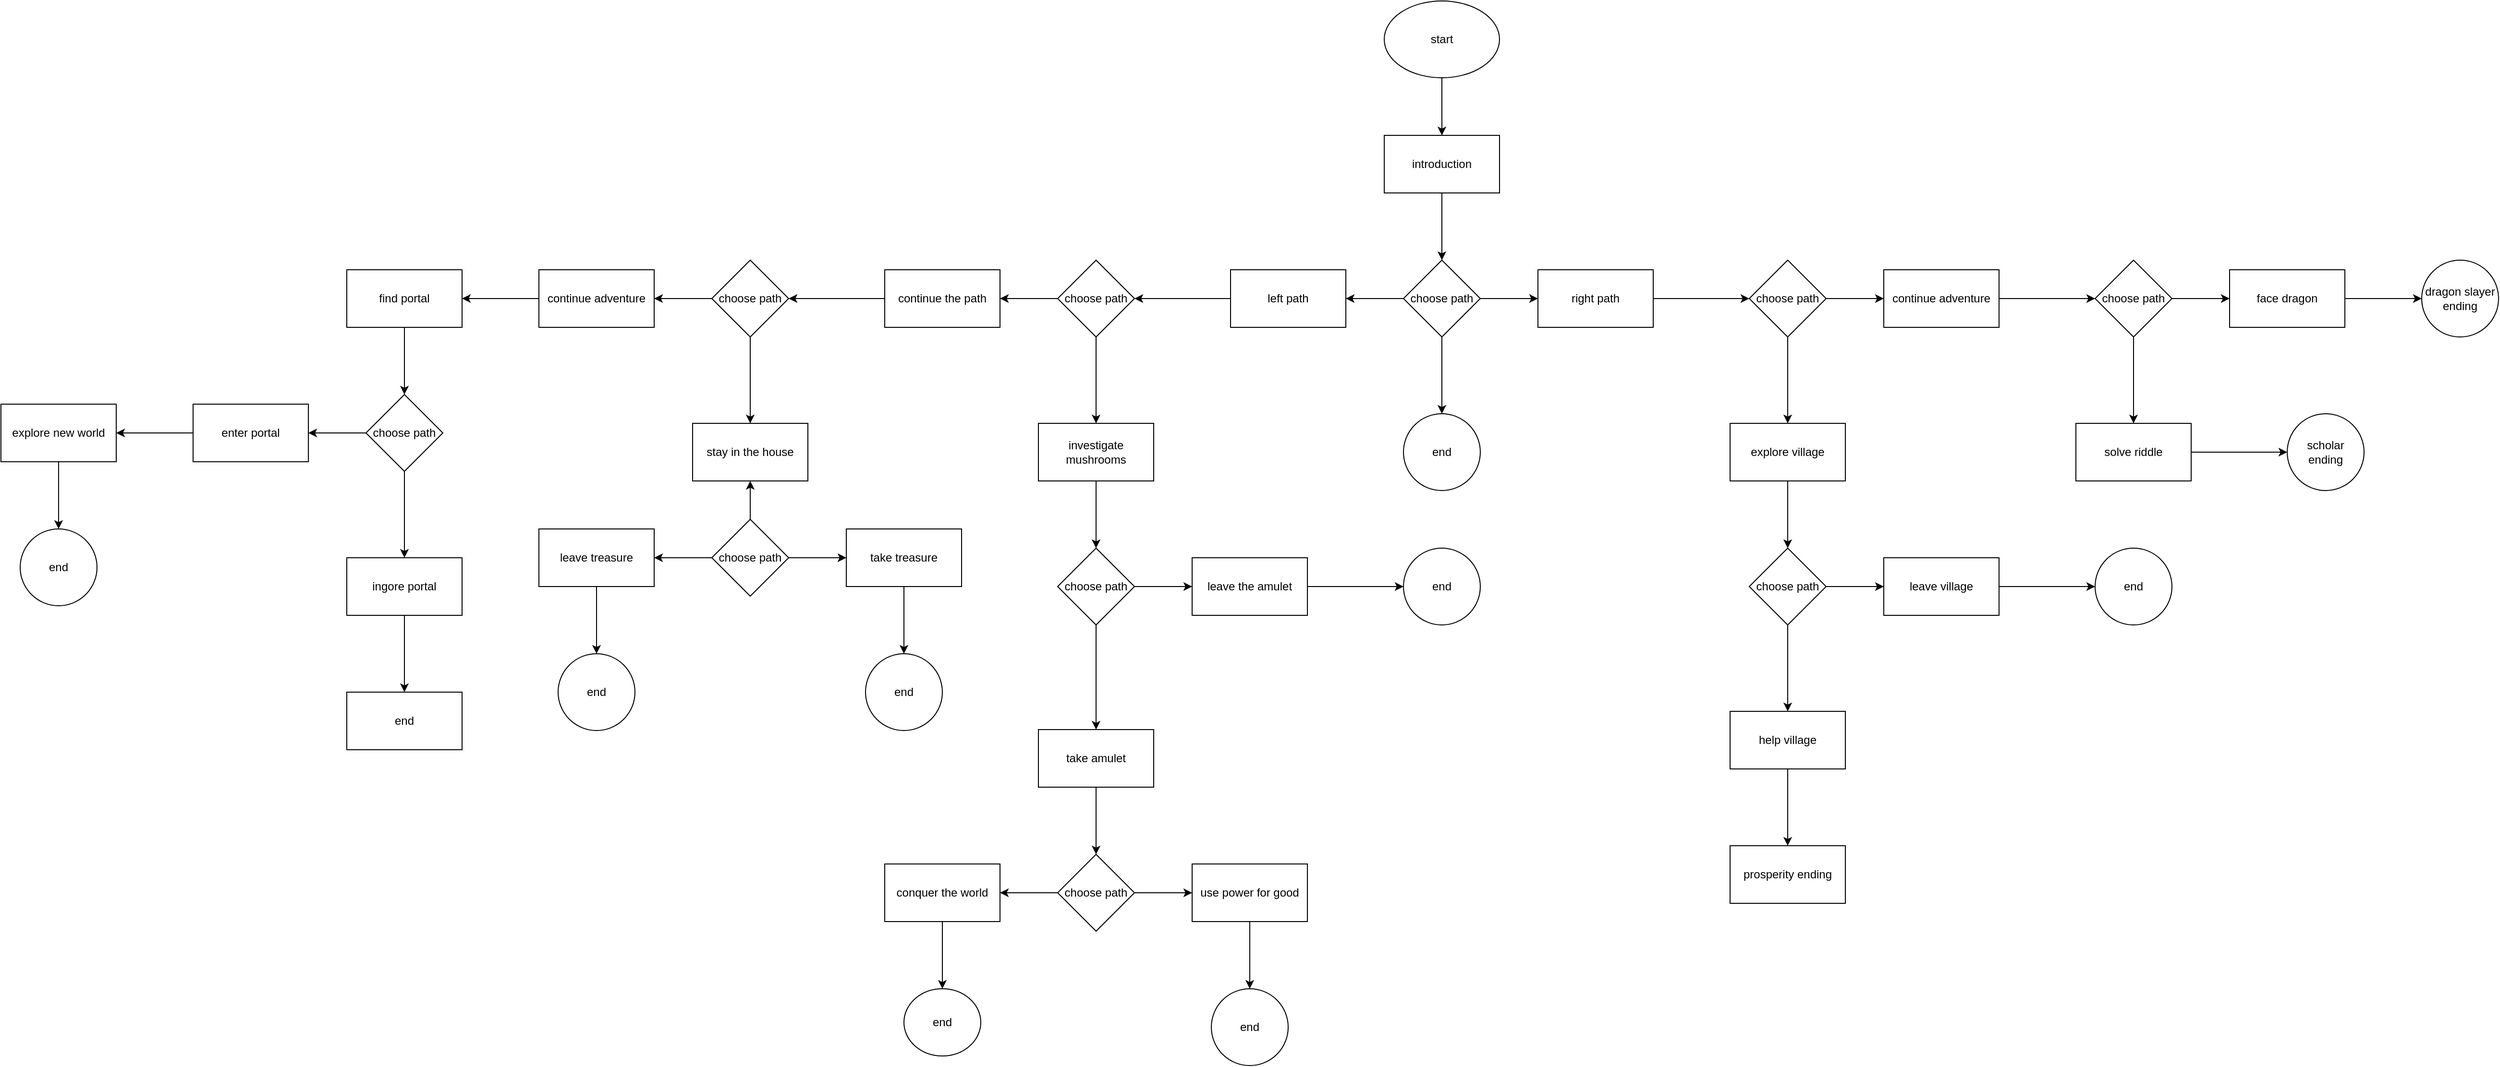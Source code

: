 <mxfile version="22.0.8" type="github">
  <diagram name="Page-1" id="MBOJpzCYqMiRMSdo6TcA">
    <mxGraphModel dx="5817" dy="1910" grid="1" gridSize="10" guides="1" tooltips="1" connect="1" arrows="1" fold="1" page="1" pageScale="1" pageWidth="827" pageHeight="1169" math="0" shadow="0">
      <root>
        <mxCell id="0" />
        <mxCell id="1" parent="0" />
        <mxCell id="AozfTb2PkH7G0DLLOCfo-2" style="edgeStyle=orthogonalEdgeStyle;rounded=0;orthogonalLoop=1;jettySize=auto;html=1;" edge="1" parent="1" source="AozfTb2PkH7G0DLLOCfo-1">
          <mxGeometry relative="1" as="geometry">
            <mxPoint x="340" y="200" as="targetPoint" />
          </mxGeometry>
        </mxCell>
        <mxCell id="AozfTb2PkH7G0DLLOCfo-1" value="start" style="ellipse;whiteSpace=wrap;html=1;" vertex="1" parent="1">
          <mxGeometry x="280" y="60" width="120" height="80" as="geometry" />
        </mxCell>
        <mxCell id="AozfTb2PkH7G0DLLOCfo-5" value="" style="edgeStyle=orthogonalEdgeStyle;rounded=0;orthogonalLoop=1;jettySize=auto;html=1;" edge="1" parent="1" source="AozfTb2PkH7G0DLLOCfo-3" target="AozfTb2PkH7G0DLLOCfo-4">
          <mxGeometry relative="1" as="geometry" />
        </mxCell>
        <mxCell id="AozfTb2PkH7G0DLLOCfo-3" value="introduction" style="rounded=0;whiteSpace=wrap;html=1;" vertex="1" parent="1">
          <mxGeometry x="280" y="200" width="120" height="60" as="geometry" />
        </mxCell>
        <mxCell id="AozfTb2PkH7G0DLLOCfo-7" value="" style="edgeStyle=orthogonalEdgeStyle;rounded=0;orthogonalLoop=1;jettySize=auto;html=1;" edge="1" parent="1" source="AozfTb2PkH7G0DLLOCfo-4">
          <mxGeometry relative="1" as="geometry">
            <mxPoint x="240" y="370" as="targetPoint" />
          </mxGeometry>
        </mxCell>
        <mxCell id="AozfTb2PkH7G0DLLOCfo-9" value="" style="edgeStyle=orthogonalEdgeStyle;rounded=0;orthogonalLoop=1;jettySize=auto;html=1;" edge="1" parent="1" source="AozfTb2PkH7G0DLLOCfo-4" target="AozfTb2PkH7G0DLLOCfo-8">
          <mxGeometry relative="1" as="geometry" />
        </mxCell>
        <mxCell id="AozfTb2PkH7G0DLLOCfo-99" value="" style="edgeStyle=orthogonalEdgeStyle;rounded=0;orthogonalLoop=1;jettySize=auto;html=1;" edge="1" parent="1" source="AozfTb2PkH7G0DLLOCfo-4" target="AozfTb2PkH7G0DLLOCfo-98">
          <mxGeometry relative="1" as="geometry" />
        </mxCell>
        <mxCell id="AozfTb2PkH7G0DLLOCfo-4" value="choose path" style="rhombus;whiteSpace=wrap;html=1;rounded=0;" vertex="1" parent="1">
          <mxGeometry x="300" y="330" width="80" height="80" as="geometry" />
        </mxCell>
        <mxCell id="AozfTb2PkH7G0DLLOCfo-70" value="" style="edgeStyle=orthogonalEdgeStyle;rounded=0;orthogonalLoop=1;jettySize=auto;html=1;" edge="1" parent="1" source="AozfTb2PkH7G0DLLOCfo-8" target="AozfTb2PkH7G0DLLOCfo-69">
          <mxGeometry relative="1" as="geometry" />
        </mxCell>
        <mxCell id="AozfTb2PkH7G0DLLOCfo-8" value="right path" style="whiteSpace=wrap;html=1;rounded=0;" vertex="1" parent="1">
          <mxGeometry x="440" y="340" width="120" height="60" as="geometry" />
        </mxCell>
        <mxCell id="AozfTb2PkH7G0DLLOCfo-15" value="" style="edgeStyle=orthogonalEdgeStyle;rounded=0;orthogonalLoop=1;jettySize=auto;html=1;" edge="1" parent="1" source="AozfTb2PkH7G0DLLOCfo-10" target="AozfTb2PkH7G0DLLOCfo-14">
          <mxGeometry relative="1" as="geometry" />
        </mxCell>
        <mxCell id="AozfTb2PkH7G0DLLOCfo-10" value="left path" style="rounded=0;whiteSpace=wrap;html=1;" vertex="1" parent="1">
          <mxGeometry x="120" y="340" width="120" height="60" as="geometry" />
        </mxCell>
        <mxCell id="AozfTb2PkH7G0DLLOCfo-17" value="" style="edgeStyle=orthogonalEdgeStyle;rounded=0;orthogonalLoop=1;jettySize=auto;html=1;" edge="1" parent="1" source="AozfTb2PkH7G0DLLOCfo-14" target="AozfTb2PkH7G0DLLOCfo-16">
          <mxGeometry relative="1" as="geometry" />
        </mxCell>
        <mxCell id="AozfTb2PkH7G0DLLOCfo-19" value="" style="edgeStyle=orthogonalEdgeStyle;rounded=0;orthogonalLoop=1;jettySize=auto;html=1;" edge="1" parent="1" source="AozfTb2PkH7G0DLLOCfo-14" target="AozfTb2PkH7G0DLLOCfo-18">
          <mxGeometry relative="1" as="geometry" />
        </mxCell>
        <mxCell id="AozfTb2PkH7G0DLLOCfo-14" value="choose path" style="rhombus;whiteSpace=wrap;html=1;rounded=0;" vertex="1" parent="1">
          <mxGeometry x="-60" y="330" width="80" height="80" as="geometry" />
        </mxCell>
        <mxCell id="AozfTb2PkH7G0DLLOCfo-33" value="" style="edgeStyle=orthogonalEdgeStyle;rounded=0;orthogonalLoop=1;jettySize=auto;html=1;" edge="1" parent="1" source="AozfTb2PkH7G0DLLOCfo-16" target="AozfTb2PkH7G0DLLOCfo-32">
          <mxGeometry relative="1" as="geometry" />
        </mxCell>
        <mxCell id="AozfTb2PkH7G0DLLOCfo-16" value="investigate mushrooms" style="whiteSpace=wrap;html=1;rounded=0;" vertex="1" parent="1">
          <mxGeometry x="-80" y="500" width="120" height="60" as="geometry" />
        </mxCell>
        <mxCell id="AozfTb2PkH7G0DLLOCfo-40" value="" style="edgeStyle=orthogonalEdgeStyle;rounded=0;orthogonalLoop=1;jettySize=auto;html=1;" edge="1" parent="1" source="AozfTb2PkH7G0DLLOCfo-18" target="AozfTb2PkH7G0DLLOCfo-39">
          <mxGeometry relative="1" as="geometry" />
        </mxCell>
        <mxCell id="AozfTb2PkH7G0DLLOCfo-18" value="continue the path" style="whiteSpace=wrap;html=1;rounded=0;" vertex="1" parent="1">
          <mxGeometry x="-240" y="340" width="120" height="60" as="geometry" />
        </mxCell>
        <mxCell id="AozfTb2PkH7G0DLLOCfo-23" value="" style="edgeStyle=orthogonalEdgeStyle;rounded=0;orthogonalLoop=1;jettySize=auto;html=1;" edge="1" parent="1" source="AozfTb2PkH7G0DLLOCfo-20" target="AozfTb2PkH7G0DLLOCfo-22">
          <mxGeometry relative="1" as="geometry" />
        </mxCell>
        <mxCell id="AozfTb2PkH7G0DLLOCfo-20" value="take amulet&lt;br&gt;" style="whiteSpace=wrap;html=1;rounded=0;" vertex="1" parent="1">
          <mxGeometry x="-80" y="819" width="120" height="60" as="geometry" />
        </mxCell>
        <mxCell id="AozfTb2PkH7G0DLLOCfo-25" value="" style="edgeStyle=orthogonalEdgeStyle;rounded=0;orthogonalLoop=1;jettySize=auto;html=1;" edge="1" parent="1" source="AozfTb2PkH7G0DLLOCfo-22" target="AozfTb2PkH7G0DLLOCfo-24">
          <mxGeometry relative="1" as="geometry" />
        </mxCell>
        <mxCell id="AozfTb2PkH7G0DLLOCfo-27" value="" style="edgeStyle=orthogonalEdgeStyle;rounded=0;orthogonalLoop=1;jettySize=auto;html=1;" edge="1" parent="1" source="AozfTb2PkH7G0DLLOCfo-22" target="AozfTb2PkH7G0DLLOCfo-26">
          <mxGeometry relative="1" as="geometry" />
        </mxCell>
        <mxCell id="AozfTb2PkH7G0DLLOCfo-22" value="choose path" style="rhombus;whiteSpace=wrap;html=1;rounded=0;" vertex="1" parent="1">
          <mxGeometry x="-60" y="949" width="80" height="80" as="geometry" />
        </mxCell>
        <mxCell id="AozfTb2PkH7G0DLLOCfo-31" value="" style="edgeStyle=orthogonalEdgeStyle;rounded=0;orthogonalLoop=1;jettySize=auto;html=1;" edge="1" parent="1" source="AozfTb2PkH7G0DLLOCfo-24" target="AozfTb2PkH7G0DLLOCfo-30">
          <mxGeometry relative="1" as="geometry" />
        </mxCell>
        <mxCell id="AozfTb2PkH7G0DLLOCfo-24" value="use power for good" style="whiteSpace=wrap;html=1;rounded=0;" vertex="1" parent="1">
          <mxGeometry x="80" y="959" width="120" height="60" as="geometry" />
        </mxCell>
        <mxCell id="AozfTb2PkH7G0DLLOCfo-29" value="" style="edgeStyle=orthogonalEdgeStyle;rounded=0;orthogonalLoop=1;jettySize=auto;html=1;" edge="1" parent="1" source="AozfTb2PkH7G0DLLOCfo-26" target="AozfTb2PkH7G0DLLOCfo-28">
          <mxGeometry relative="1" as="geometry" />
        </mxCell>
        <mxCell id="AozfTb2PkH7G0DLLOCfo-26" value="conquer the world" style="whiteSpace=wrap;html=1;rounded=0;" vertex="1" parent="1">
          <mxGeometry x="-240" y="959" width="120" height="60" as="geometry" />
        </mxCell>
        <mxCell id="AozfTb2PkH7G0DLLOCfo-28" value="end" style="ellipse;whiteSpace=wrap;html=1;rounded=0;" vertex="1" parent="1">
          <mxGeometry x="-220" y="1089" width="80" height="70" as="geometry" />
        </mxCell>
        <mxCell id="AozfTb2PkH7G0DLLOCfo-30" value="end" style="ellipse;whiteSpace=wrap;html=1;rounded=0;" vertex="1" parent="1">
          <mxGeometry x="100" y="1089" width="80" height="80" as="geometry" />
        </mxCell>
        <mxCell id="AozfTb2PkH7G0DLLOCfo-34" style="edgeStyle=orthogonalEdgeStyle;rounded=0;orthogonalLoop=1;jettySize=auto;html=1;entryX=0.5;entryY=0;entryDx=0;entryDy=0;" edge="1" parent="1" source="AozfTb2PkH7G0DLLOCfo-32" target="AozfTb2PkH7G0DLLOCfo-20">
          <mxGeometry relative="1" as="geometry" />
        </mxCell>
        <mxCell id="AozfTb2PkH7G0DLLOCfo-36" value="" style="edgeStyle=orthogonalEdgeStyle;rounded=0;orthogonalLoop=1;jettySize=auto;html=1;" edge="1" parent="1" source="AozfTb2PkH7G0DLLOCfo-32" target="AozfTb2PkH7G0DLLOCfo-35">
          <mxGeometry relative="1" as="geometry" />
        </mxCell>
        <mxCell id="AozfTb2PkH7G0DLLOCfo-32" value="choose path" style="rhombus;whiteSpace=wrap;html=1;rounded=0;" vertex="1" parent="1">
          <mxGeometry x="-60" y="630" width="80" height="80" as="geometry" />
        </mxCell>
        <mxCell id="AozfTb2PkH7G0DLLOCfo-38" value="" style="edgeStyle=orthogonalEdgeStyle;rounded=0;orthogonalLoop=1;jettySize=auto;html=1;" edge="1" parent="1" source="AozfTb2PkH7G0DLLOCfo-35" target="AozfTb2PkH7G0DLLOCfo-37">
          <mxGeometry relative="1" as="geometry" />
        </mxCell>
        <mxCell id="AozfTb2PkH7G0DLLOCfo-35" value="leave the amulet" style="whiteSpace=wrap;html=1;rounded=0;" vertex="1" parent="1">
          <mxGeometry x="80" y="640" width="120" height="60" as="geometry" />
        </mxCell>
        <mxCell id="AozfTb2PkH7G0DLLOCfo-37" value="end" style="ellipse;whiteSpace=wrap;html=1;rounded=0;" vertex="1" parent="1">
          <mxGeometry x="300" y="630" width="80" height="80" as="geometry" />
        </mxCell>
        <mxCell id="AozfTb2PkH7G0DLLOCfo-42" value="" style="edgeStyle=orthogonalEdgeStyle;rounded=0;orthogonalLoop=1;jettySize=auto;html=1;" edge="1" parent="1" source="AozfTb2PkH7G0DLLOCfo-39" target="AozfTb2PkH7G0DLLOCfo-41">
          <mxGeometry relative="1" as="geometry" />
        </mxCell>
        <mxCell id="AozfTb2PkH7G0DLLOCfo-44" value="" style="edgeStyle=orthogonalEdgeStyle;rounded=0;orthogonalLoop=1;jettySize=auto;html=1;" edge="1" parent="1" source="AozfTb2PkH7G0DLLOCfo-39" target="AozfTb2PkH7G0DLLOCfo-43">
          <mxGeometry relative="1" as="geometry" />
        </mxCell>
        <mxCell id="AozfTb2PkH7G0DLLOCfo-39" value="choose path" style="rhombus;whiteSpace=wrap;html=1;rounded=0;" vertex="1" parent="1">
          <mxGeometry x="-420" y="330" width="80" height="80" as="geometry" />
        </mxCell>
        <mxCell id="AozfTb2PkH7G0DLLOCfo-56" value="" style="edgeStyle=orthogonalEdgeStyle;rounded=0;orthogonalLoop=1;jettySize=auto;html=1;" edge="1" parent="1" source="AozfTb2PkH7G0DLLOCfo-41" target="AozfTb2PkH7G0DLLOCfo-55">
          <mxGeometry relative="1" as="geometry" />
        </mxCell>
        <mxCell id="AozfTb2PkH7G0DLLOCfo-41" value="continue adventure" style="whiteSpace=wrap;html=1;rounded=0;" vertex="1" parent="1">
          <mxGeometry x="-600" y="340" width="120" height="60" as="geometry" />
        </mxCell>
        <mxCell id="AozfTb2PkH7G0DLLOCfo-43" value="stay in the house" style="whiteSpace=wrap;html=1;rounded=0;" vertex="1" parent="1">
          <mxGeometry x="-440" y="500" width="120" height="60" as="geometry" />
        </mxCell>
        <mxCell id="AozfTb2PkH7G0DLLOCfo-46" style="edgeStyle=orthogonalEdgeStyle;rounded=0;orthogonalLoop=1;jettySize=auto;html=1;entryX=0.5;entryY=1;entryDx=0;entryDy=0;" edge="1" parent="1" source="AozfTb2PkH7G0DLLOCfo-45" target="AozfTb2PkH7G0DLLOCfo-43">
          <mxGeometry relative="1" as="geometry" />
        </mxCell>
        <mxCell id="AozfTb2PkH7G0DLLOCfo-48" value="" style="edgeStyle=orthogonalEdgeStyle;rounded=0;orthogonalLoop=1;jettySize=auto;html=1;" edge="1" parent="1" source="AozfTb2PkH7G0DLLOCfo-45" target="AozfTb2PkH7G0DLLOCfo-47">
          <mxGeometry relative="1" as="geometry" />
        </mxCell>
        <mxCell id="AozfTb2PkH7G0DLLOCfo-50" value="" style="edgeStyle=orthogonalEdgeStyle;rounded=0;orthogonalLoop=1;jettySize=auto;html=1;" edge="1" parent="1" source="AozfTb2PkH7G0DLLOCfo-45" target="AozfTb2PkH7G0DLLOCfo-49">
          <mxGeometry relative="1" as="geometry" />
        </mxCell>
        <mxCell id="AozfTb2PkH7G0DLLOCfo-45" value="choose path" style="rhombus;whiteSpace=wrap;html=1;" vertex="1" parent="1">
          <mxGeometry x="-420" y="600" width="80" height="80" as="geometry" />
        </mxCell>
        <mxCell id="AozfTb2PkH7G0DLLOCfo-54" value="" style="edgeStyle=orthogonalEdgeStyle;rounded=0;orthogonalLoop=1;jettySize=auto;html=1;" edge="1" parent="1" source="AozfTb2PkH7G0DLLOCfo-47" target="AozfTb2PkH7G0DLLOCfo-53">
          <mxGeometry relative="1" as="geometry" />
        </mxCell>
        <mxCell id="AozfTb2PkH7G0DLLOCfo-47" value="leave treasure" style="whiteSpace=wrap;html=1;" vertex="1" parent="1">
          <mxGeometry x="-600" y="610" width="120" height="60" as="geometry" />
        </mxCell>
        <mxCell id="AozfTb2PkH7G0DLLOCfo-52" value="" style="edgeStyle=orthogonalEdgeStyle;rounded=0;orthogonalLoop=1;jettySize=auto;html=1;" edge="1" parent="1" source="AozfTb2PkH7G0DLLOCfo-49" target="AozfTb2PkH7G0DLLOCfo-51">
          <mxGeometry relative="1" as="geometry" />
        </mxCell>
        <mxCell id="AozfTb2PkH7G0DLLOCfo-49" value="take treasure" style="whiteSpace=wrap;html=1;" vertex="1" parent="1">
          <mxGeometry x="-280" y="610" width="120" height="60" as="geometry" />
        </mxCell>
        <mxCell id="AozfTb2PkH7G0DLLOCfo-51" value="end" style="ellipse;whiteSpace=wrap;html=1;" vertex="1" parent="1">
          <mxGeometry x="-260" y="740" width="80" height="80" as="geometry" />
        </mxCell>
        <mxCell id="AozfTb2PkH7G0DLLOCfo-53" value="end" style="ellipse;whiteSpace=wrap;html=1;" vertex="1" parent="1">
          <mxGeometry x="-580" y="740" width="80" height="80" as="geometry" />
        </mxCell>
        <mxCell id="AozfTb2PkH7G0DLLOCfo-58" value="" style="edgeStyle=orthogonalEdgeStyle;rounded=0;orthogonalLoop=1;jettySize=auto;html=1;" edge="1" parent="1" source="AozfTb2PkH7G0DLLOCfo-55" target="AozfTb2PkH7G0DLLOCfo-57">
          <mxGeometry relative="1" as="geometry" />
        </mxCell>
        <mxCell id="AozfTb2PkH7G0DLLOCfo-55" value="find portal" style="whiteSpace=wrap;html=1;rounded=0;" vertex="1" parent="1">
          <mxGeometry x="-800" y="340" width="120" height="60" as="geometry" />
        </mxCell>
        <mxCell id="AozfTb2PkH7G0DLLOCfo-60" value="" style="edgeStyle=orthogonalEdgeStyle;rounded=0;orthogonalLoop=1;jettySize=auto;html=1;" edge="1" parent="1" source="AozfTb2PkH7G0DLLOCfo-57" target="AozfTb2PkH7G0DLLOCfo-59">
          <mxGeometry relative="1" as="geometry" />
        </mxCell>
        <mxCell id="AozfTb2PkH7G0DLLOCfo-62" value="" style="edgeStyle=orthogonalEdgeStyle;rounded=0;orthogonalLoop=1;jettySize=auto;html=1;" edge="1" parent="1" source="AozfTb2PkH7G0DLLOCfo-57" target="AozfTb2PkH7G0DLLOCfo-61">
          <mxGeometry relative="1" as="geometry" />
        </mxCell>
        <mxCell id="AozfTb2PkH7G0DLLOCfo-57" value="choose path" style="rhombus;whiteSpace=wrap;html=1;rounded=0;" vertex="1" parent="1">
          <mxGeometry x="-780" y="470" width="80" height="80" as="geometry" />
        </mxCell>
        <mxCell id="AozfTb2PkH7G0DLLOCfo-66" value="" style="edgeStyle=orthogonalEdgeStyle;rounded=0;orthogonalLoop=1;jettySize=auto;html=1;" edge="1" parent="1" source="AozfTb2PkH7G0DLLOCfo-59" target="AozfTb2PkH7G0DLLOCfo-65">
          <mxGeometry relative="1" as="geometry" />
        </mxCell>
        <mxCell id="AozfTb2PkH7G0DLLOCfo-59" value="enter portal" style="whiteSpace=wrap;html=1;rounded=0;" vertex="1" parent="1">
          <mxGeometry x="-960" y="480" width="120" height="60" as="geometry" />
        </mxCell>
        <mxCell id="AozfTb2PkH7G0DLLOCfo-64" value="" style="edgeStyle=orthogonalEdgeStyle;rounded=0;orthogonalLoop=1;jettySize=auto;html=1;" edge="1" parent="1" source="AozfTb2PkH7G0DLLOCfo-61" target="AozfTb2PkH7G0DLLOCfo-63">
          <mxGeometry relative="1" as="geometry" />
        </mxCell>
        <mxCell id="AozfTb2PkH7G0DLLOCfo-61" value="ingore portal" style="whiteSpace=wrap;html=1;rounded=0;" vertex="1" parent="1">
          <mxGeometry x="-800" y="640" width="120" height="60" as="geometry" />
        </mxCell>
        <mxCell id="AozfTb2PkH7G0DLLOCfo-63" value="end" style="whiteSpace=wrap;html=1;rounded=0;" vertex="1" parent="1">
          <mxGeometry x="-800" y="780" width="120" height="60" as="geometry" />
        </mxCell>
        <mxCell id="AozfTb2PkH7G0DLLOCfo-68" value="" style="edgeStyle=orthogonalEdgeStyle;rounded=0;orthogonalLoop=1;jettySize=auto;html=1;" edge="1" parent="1" source="AozfTb2PkH7G0DLLOCfo-65" target="AozfTb2PkH7G0DLLOCfo-67">
          <mxGeometry relative="1" as="geometry" />
        </mxCell>
        <mxCell id="AozfTb2PkH7G0DLLOCfo-65" value="explore new world" style="whiteSpace=wrap;html=1;rounded=0;" vertex="1" parent="1">
          <mxGeometry x="-1160" y="480" width="120" height="60" as="geometry" />
        </mxCell>
        <mxCell id="AozfTb2PkH7G0DLLOCfo-67" value="end" style="ellipse;whiteSpace=wrap;html=1;rounded=0;" vertex="1" parent="1">
          <mxGeometry x="-1140" y="610" width="80" height="80" as="geometry" />
        </mxCell>
        <mxCell id="AozfTb2PkH7G0DLLOCfo-72" value="" style="edgeStyle=orthogonalEdgeStyle;rounded=0;orthogonalLoop=1;jettySize=auto;html=1;" edge="1" parent="1" source="AozfTb2PkH7G0DLLOCfo-69" target="AozfTb2PkH7G0DLLOCfo-71">
          <mxGeometry relative="1" as="geometry" />
        </mxCell>
        <mxCell id="AozfTb2PkH7G0DLLOCfo-74" value="" style="edgeStyle=orthogonalEdgeStyle;rounded=0;orthogonalLoop=1;jettySize=auto;html=1;" edge="1" parent="1" source="AozfTb2PkH7G0DLLOCfo-69" target="AozfTb2PkH7G0DLLOCfo-73">
          <mxGeometry relative="1" as="geometry" />
        </mxCell>
        <mxCell id="AozfTb2PkH7G0DLLOCfo-69" value="choose path" style="rhombus;whiteSpace=wrap;html=1;rounded=0;" vertex="1" parent="1">
          <mxGeometry x="660" y="330" width="80" height="80" as="geometry" />
        </mxCell>
        <mxCell id="AozfTb2PkH7G0DLLOCfo-76" value="" style="edgeStyle=orthogonalEdgeStyle;rounded=0;orthogonalLoop=1;jettySize=auto;html=1;" edge="1" parent="1" source="AozfTb2PkH7G0DLLOCfo-71" target="AozfTb2PkH7G0DLLOCfo-75">
          <mxGeometry relative="1" as="geometry" />
        </mxCell>
        <mxCell id="AozfTb2PkH7G0DLLOCfo-71" value="explore village" style="whiteSpace=wrap;html=1;rounded=0;" vertex="1" parent="1">
          <mxGeometry x="640" y="500" width="120" height="60" as="geometry" />
        </mxCell>
        <mxCell id="AozfTb2PkH7G0DLLOCfo-86" value="" style="edgeStyle=orthogonalEdgeStyle;rounded=0;orthogonalLoop=1;jettySize=auto;html=1;" edge="1" parent="1" source="AozfTb2PkH7G0DLLOCfo-73" target="AozfTb2PkH7G0DLLOCfo-85">
          <mxGeometry relative="1" as="geometry" />
        </mxCell>
        <mxCell id="AozfTb2PkH7G0DLLOCfo-73" value="continue adventure" style="whiteSpace=wrap;html=1;rounded=0;" vertex="1" parent="1">
          <mxGeometry x="800" y="340" width="120" height="60" as="geometry" />
        </mxCell>
        <mxCell id="AozfTb2PkH7G0DLLOCfo-78" value="" style="edgeStyle=orthogonalEdgeStyle;rounded=0;orthogonalLoop=1;jettySize=auto;html=1;" edge="1" parent="1" source="AozfTb2PkH7G0DLLOCfo-75" target="AozfTb2PkH7G0DLLOCfo-77">
          <mxGeometry relative="1" as="geometry" />
        </mxCell>
        <mxCell id="AozfTb2PkH7G0DLLOCfo-80" value="" style="edgeStyle=orthogonalEdgeStyle;rounded=0;orthogonalLoop=1;jettySize=auto;html=1;" edge="1" parent="1" source="AozfTb2PkH7G0DLLOCfo-75" target="AozfTb2PkH7G0DLLOCfo-79">
          <mxGeometry relative="1" as="geometry" />
        </mxCell>
        <mxCell id="AozfTb2PkH7G0DLLOCfo-75" value="choose path" style="rhombus;whiteSpace=wrap;html=1;rounded=0;" vertex="1" parent="1">
          <mxGeometry x="660" y="630" width="80" height="80" as="geometry" />
        </mxCell>
        <mxCell id="AozfTb2PkH7G0DLLOCfo-84" value="" style="edgeStyle=orthogonalEdgeStyle;rounded=0;orthogonalLoop=1;jettySize=auto;html=1;" edge="1" parent="1" source="AozfTb2PkH7G0DLLOCfo-77" target="AozfTb2PkH7G0DLLOCfo-83">
          <mxGeometry relative="1" as="geometry" />
        </mxCell>
        <mxCell id="AozfTb2PkH7G0DLLOCfo-77" value="help village" style="whiteSpace=wrap;html=1;rounded=0;" vertex="1" parent="1">
          <mxGeometry x="640" y="800" width="120" height="60" as="geometry" />
        </mxCell>
        <mxCell id="AozfTb2PkH7G0DLLOCfo-82" value="" style="edgeStyle=orthogonalEdgeStyle;rounded=0;orthogonalLoop=1;jettySize=auto;html=1;" edge="1" parent="1" source="AozfTb2PkH7G0DLLOCfo-79" target="AozfTb2PkH7G0DLLOCfo-81">
          <mxGeometry relative="1" as="geometry" />
        </mxCell>
        <mxCell id="AozfTb2PkH7G0DLLOCfo-79" value="leave village" style="whiteSpace=wrap;html=1;rounded=0;" vertex="1" parent="1">
          <mxGeometry x="800" y="640" width="120" height="60" as="geometry" />
        </mxCell>
        <mxCell id="AozfTb2PkH7G0DLLOCfo-81" value="end" style="ellipse;whiteSpace=wrap;html=1;rounded=0;" vertex="1" parent="1">
          <mxGeometry x="1020" y="630" width="80" height="80" as="geometry" />
        </mxCell>
        <mxCell id="AozfTb2PkH7G0DLLOCfo-83" value="prosperity ending" style="whiteSpace=wrap;html=1;rounded=0;" vertex="1" parent="1">
          <mxGeometry x="640" y="940" width="120" height="60" as="geometry" />
        </mxCell>
        <mxCell id="AozfTb2PkH7G0DLLOCfo-88" value="" style="edgeStyle=orthogonalEdgeStyle;rounded=0;orthogonalLoop=1;jettySize=auto;html=1;" edge="1" parent="1" source="AozfTb2PkH7G0DLLOCfo-85" target="AozfTb2PkH7G0DLLOCfo-87">
          <mxGeometry relative="1" as="geometry" />
        </mxCell>
        <mxCell id="AozfTb2PkH7G0DLLOCfo-90" value="" style="edgeStyle=orthogonalEdgeStyle;rounded=0;orthogonalLoop=1;jettySize=auto;html=1;" edge="1" parent="1" source="AozfTb2PkH7G0DLLOCfo-85" target="AozfTb2PkH7G0DLLOCfo-89">
          <mxGeometry relative="1" as="geometry" />
        </mxCell>
        <mxCell id="AozfTb2PkH7G0DLLOCfo-85" value="choose path" style="rhombus;whiteSpace=wrap;html=1;rounded=0;" vertex="1" parent="1">
          <mxGeometry x="1020" y="330" width="80" height="80" as="geometry" />
        </mxCell>
        <mxCell id="AozfTb2PkH7G0DLLOCfo-92" value="" style="edgeStyle=orthogonalEdgeStyle;rounded=0;orthogonalLoop=1;jettySize=auto;html=1;" edge="1" parent="1" source="AozfTb2PkH7G0DLLOCfo-87">
          <mxGeometry relative="1" as="geometry">
            <mxPoint x="1360" y="370" as="targetPoint" />
          </mxGeometry>
        </mxCell>
        <mxCell id="AozfTb2PkH7G0DLLOCfo-87" value="face dragon" style="whiteSpace=wrap;html=1;rounded=0;" vertex="1" parent="1">
          <mxGeometry x="1160" y="340" width="120" height="60" as="geometry" />
        </mxCell>
        <mxCell id="AozfTb2PkH7G0DLLOCfo-97" value="" style="edgeStyle=orthogonalEdgeStyle;rounded=0;orthogonalLoop=1;jettySize=auto;html=1;" edge="1" parent="1" source="AozfTb2PkH7G0DLLOCfo-89" target="AozfTb2PkH7G0DLLOCfo-96">
          <mxGeometry relative="1" as="geometry" />
        </mxCell>
        <mxCell id="AozfTb2PkH7G0DLLOCfo-89" value="solve riddle" style="whiteSpace=wrap;html=1;rounded=0;" vertex="1" parent="1">
          <mxGeometry x="1000" y="500" width="120" height="60" as="geometry" />
        </mxCell>
        <mxCell id="AozfTb2PkH7G0DLLOCfo-95" value="dragon slayer&lt;br&gt;ending" style="ellipse;whiteSpace=wrap;html=1;aspect=fixed;" vertex="1" parent="1">
          <mxGeometry x="1360" y="330" width="80" height="80" as="geometry" />
        </mxCell>
        <mxCell id="AozfTb2PkH7G0DLLOCfo-96" value="scholar ending" style="ellipse;whiteSpace=wrap;html=1;rounded=0;" vertex="1" parent="1">
          <mxGeometry x="1220" y="490" width="80" height="80" as="geometry" />
        </mxCell>
        <mxCell id="AozfTb2PkH7G0DLLOCfo-98" value="end" style="ellipse;whiteSpace=wrap;html=1;rounded=0;" vertex="1" parent="1">
          <mxGeometry x="300" y="490" width="80" height="80" as="geometry" />
        </mxCell>
      </root>
    </mxGraphModel>
  </diagram>
</mxfile>
